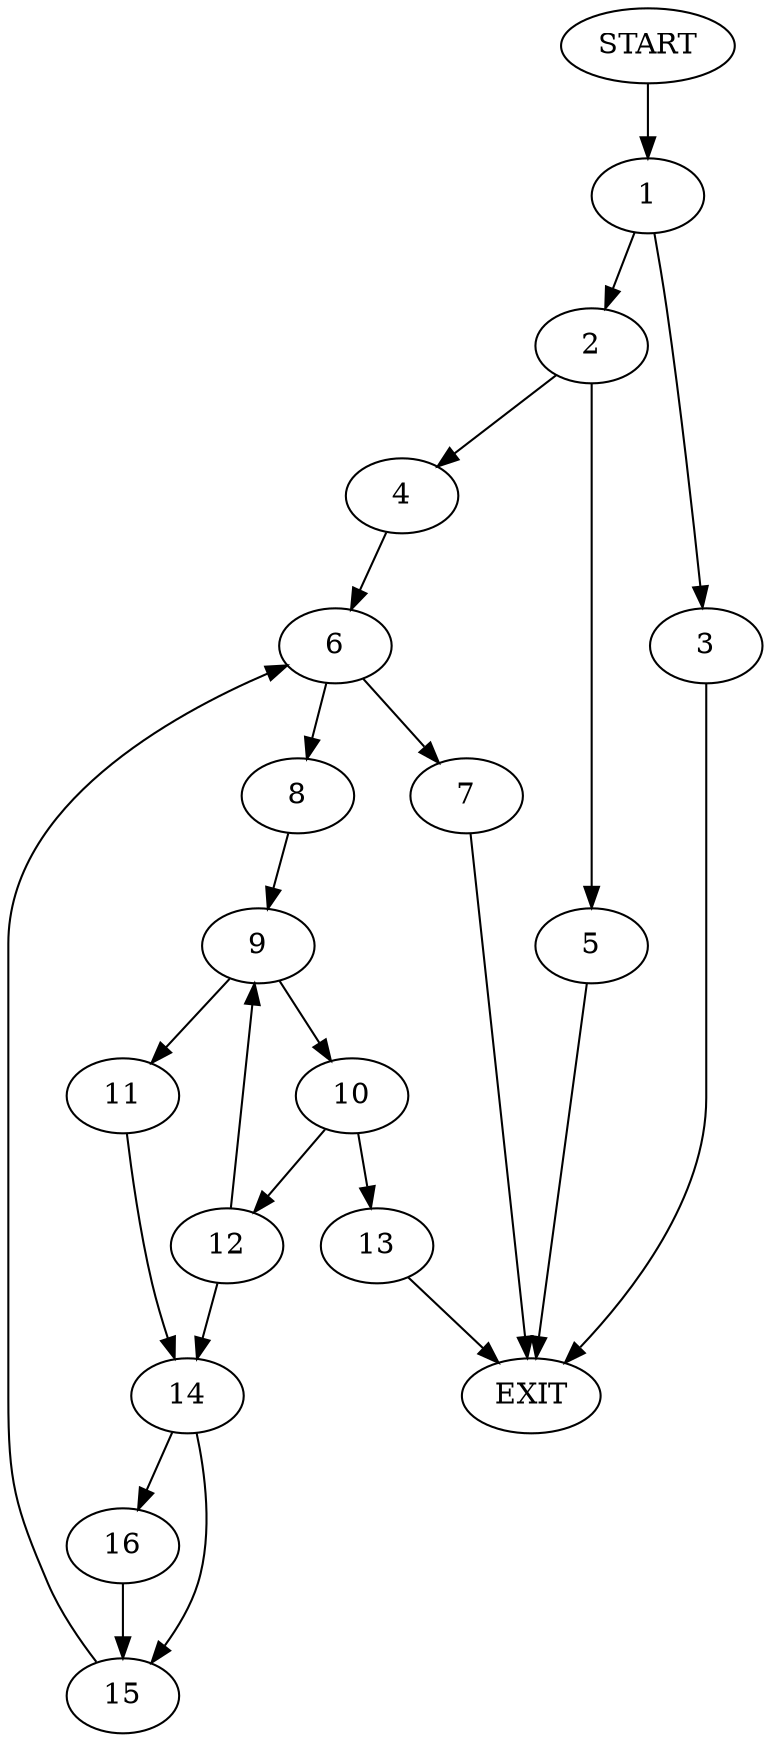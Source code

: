 digraph {
0 [label="START"]
17 [label="EXIT"]
0 -> 1
1 -> 2
1 -> 3
3 -> 17
2 -> 4
2 -> 5
4 -> 6
5 -> 17
6 -> 7
6 -> 8
8 -> 9
7 -> 17
9 -> 10
9 -> 11
10 -> 12
10 -> 13
11 -> 14
14 -> 15
14 -> 16
12 -> 14
12 -> 9
13 -> 17
16 -> 15
15 -> 6
}
